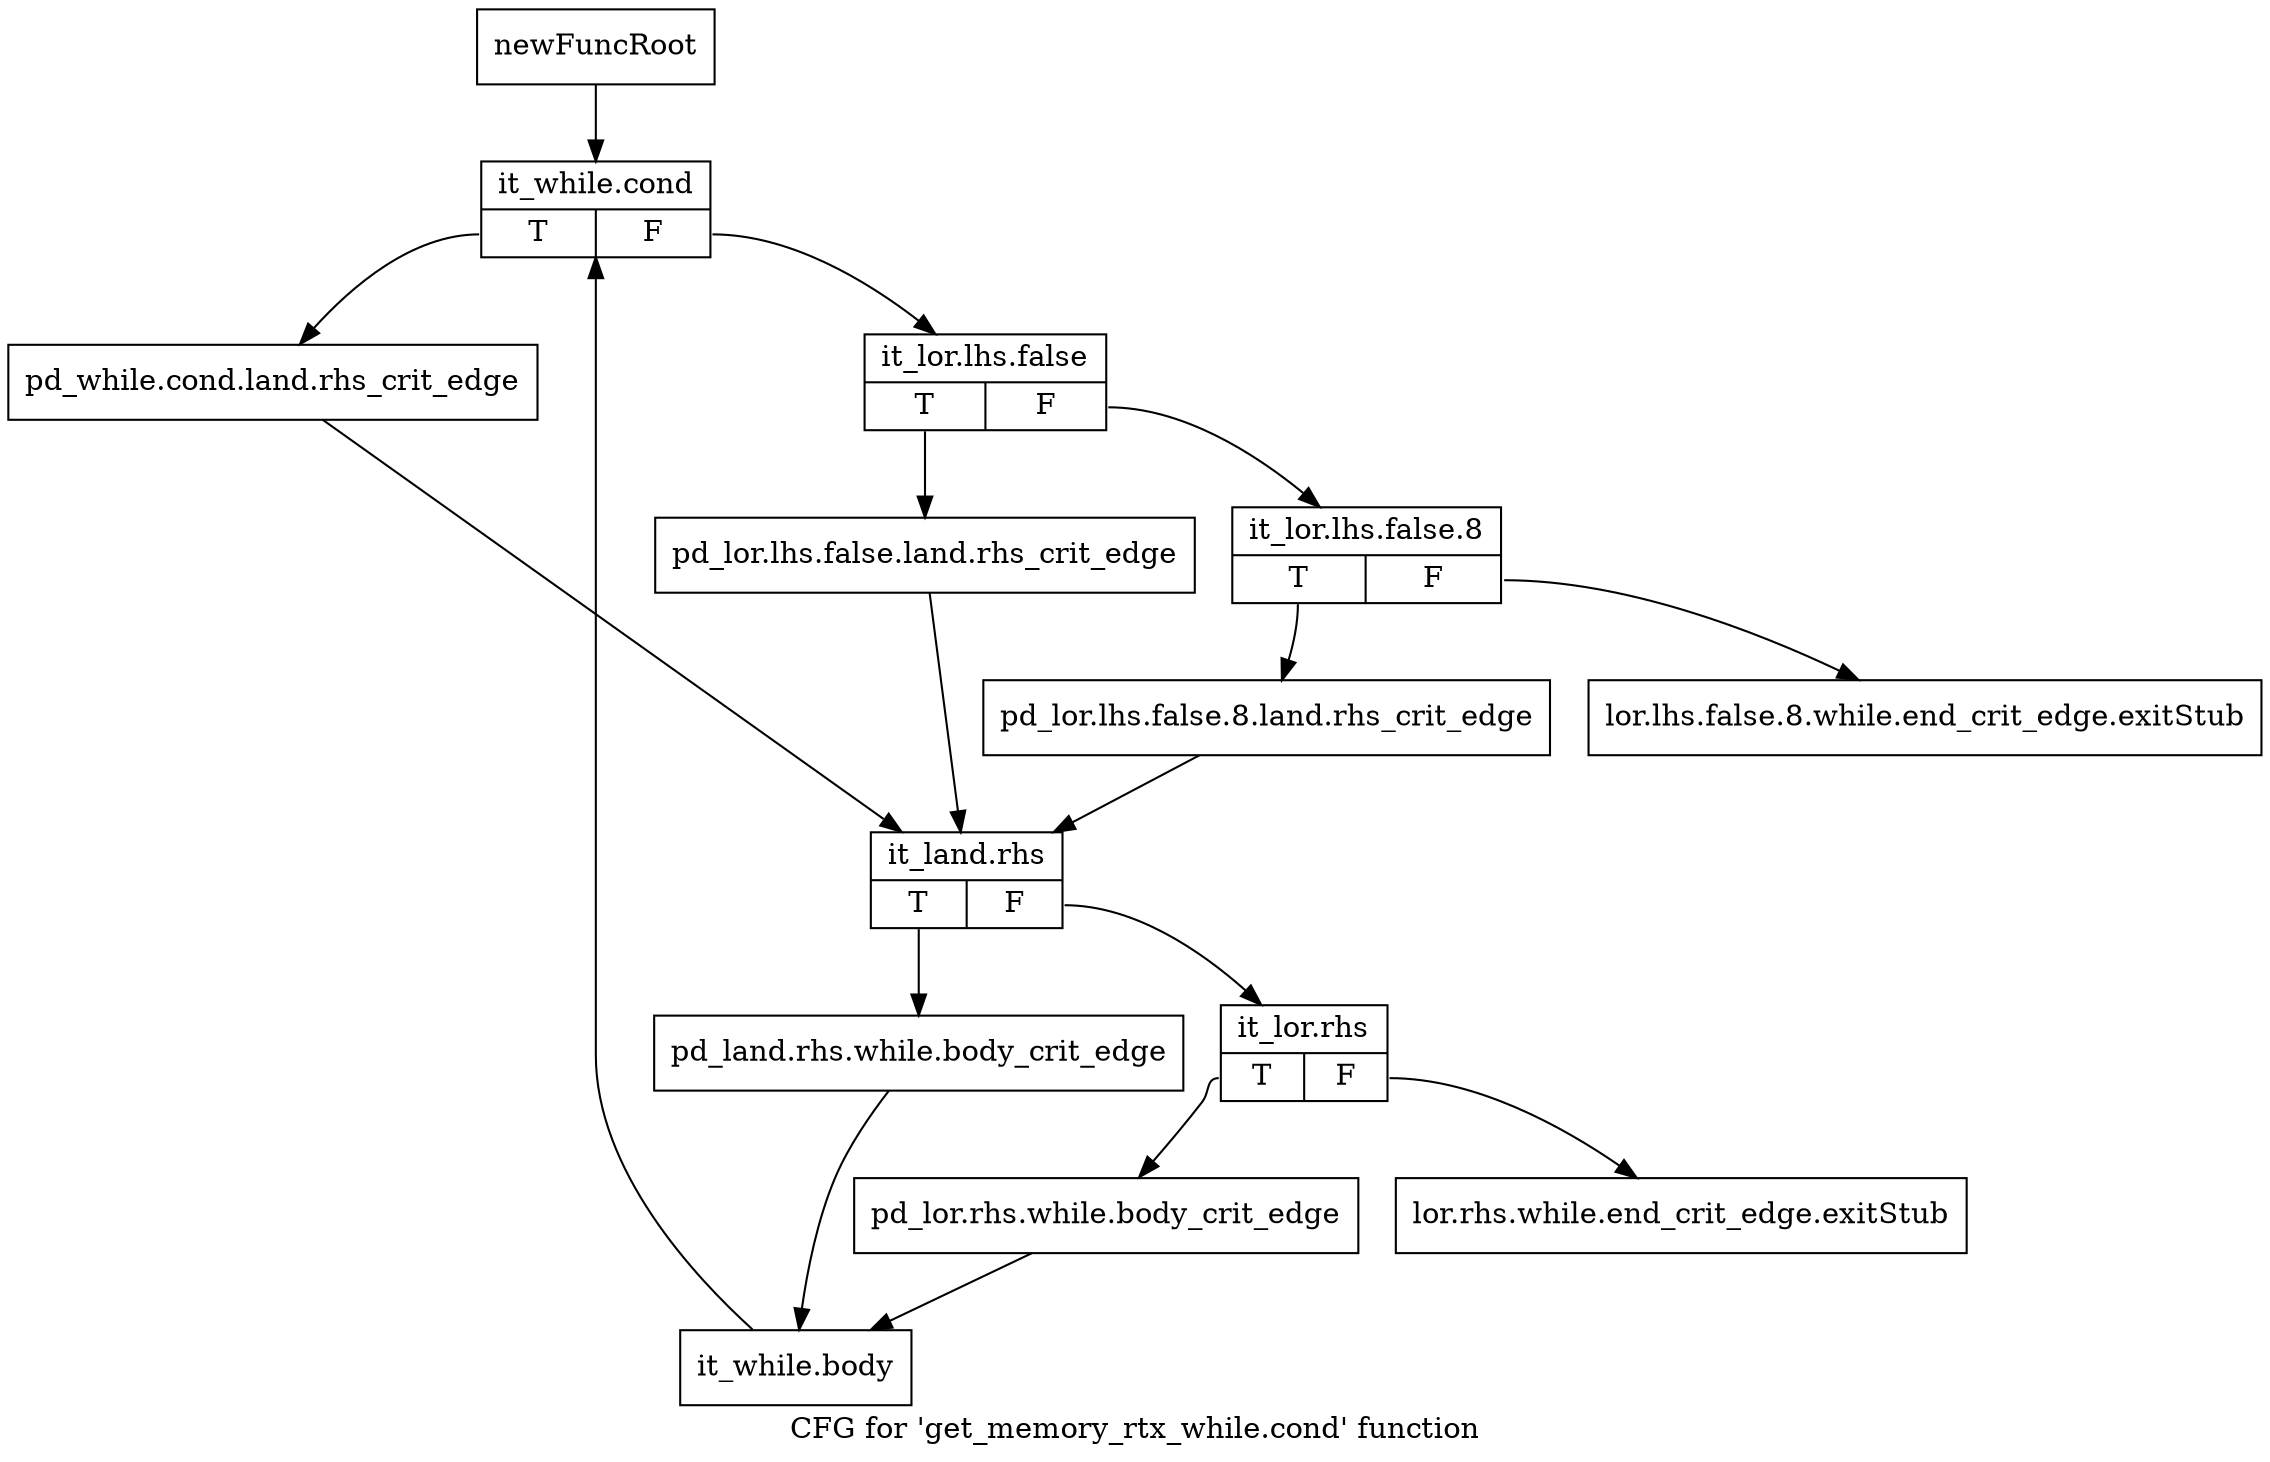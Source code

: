 digraph "CFG for 'get_memory_rtx_while.cond' function" {
	label="CFG for 'get_memory_rtx_while.cond' function";

	Node0x79ef200 [shape=record,label="{newFuncRoot}"];
	Node0x79ef200 -> Node0x79ef2f0;
	Node0x79ef250 [shape=record,label="{lor.lhs.false.8.while.end_crit_edge.exitStub}"];
	Node0x79ef2a0 [shape=record,label="{lor.rhs.while.end_crit_edge.exitStub}"];
	Node0x79ef2f0 [shape=record,label="{it_while.cond|{<s0>T|<s1>F}}"];
	Node0x79ef2f0:s0 -> Node0x79ef480;
	Node0x79ef2f0:s1 -> Node0x79ef340;
	Node0x79ef340 [shape=record,label="{it_lor.lhs.false|{<s0>T|<s1>F}}"];
	Node0x79ef340:s0 -> Node0x79ef430;
	Node0x79ef340:s1 -> Node0x79ef390;
	Node0x79ef390 [shape=record,label="{it_lor.lhs.false.8|{<s0>T|<s1>F}}"];
	Node0x79ef390:s0 -> Node0x79ef3e0;
	Node0x79ef390:s1 -> Node0x79ef250;
	Node0x79ef3e0 [shape=record,label="{pd_lor.lhs.false.8.land.rhs_crit_edge}"];
	Node0x79ef3e0 -> Node0x79ef4d0;
	Node0x79ef430 [shape=record,label="{pd_lor.lhs.false.land.rhs_crit_edge}"];
	Node0x79ef430 -> Node0x79ef4d0;
	Node0x79ef480 [shape=record,label="{pd_while.cond.land.rhs_crit_edge}"];
	Node0x79ef480 -> Node0x79ef4d0;
	Node0x79ef4d0 [shape=record,label="{it_land.rhs|{<s0>T|<s1>F}}"];
	Node0x79ef4d0:s0 -> Node0x79ef5c0;
	Node0x79ef4d0:s1 -> Node0x79ef520;
	Node0x79ef520 [shape=record,label="{it_lor.rhs|{<s0>T|<s1>F}}"];
	Node0x79ef520:s0 -> Node0x79ef570;
	Node0x79ef520:s1 -> Node0x79ef2a0;
	Node0x79ef570 [shape=record,label="{pd_lor.rhs.while.body_crit_edge}"];
	Node0x79ef570 -> Node0x79ef610;
	Node0x79ef5c0 [shape=record,label="{pd_land.rhs.while.body_crit_edge}"];
	Node0x79ef5c0 -> Node0x79ef610;
	Node0x79ef610 [shape=record,label="{it_while.body}"];
	Node0x79ef610 -> Node0x79ef2f0;
}
